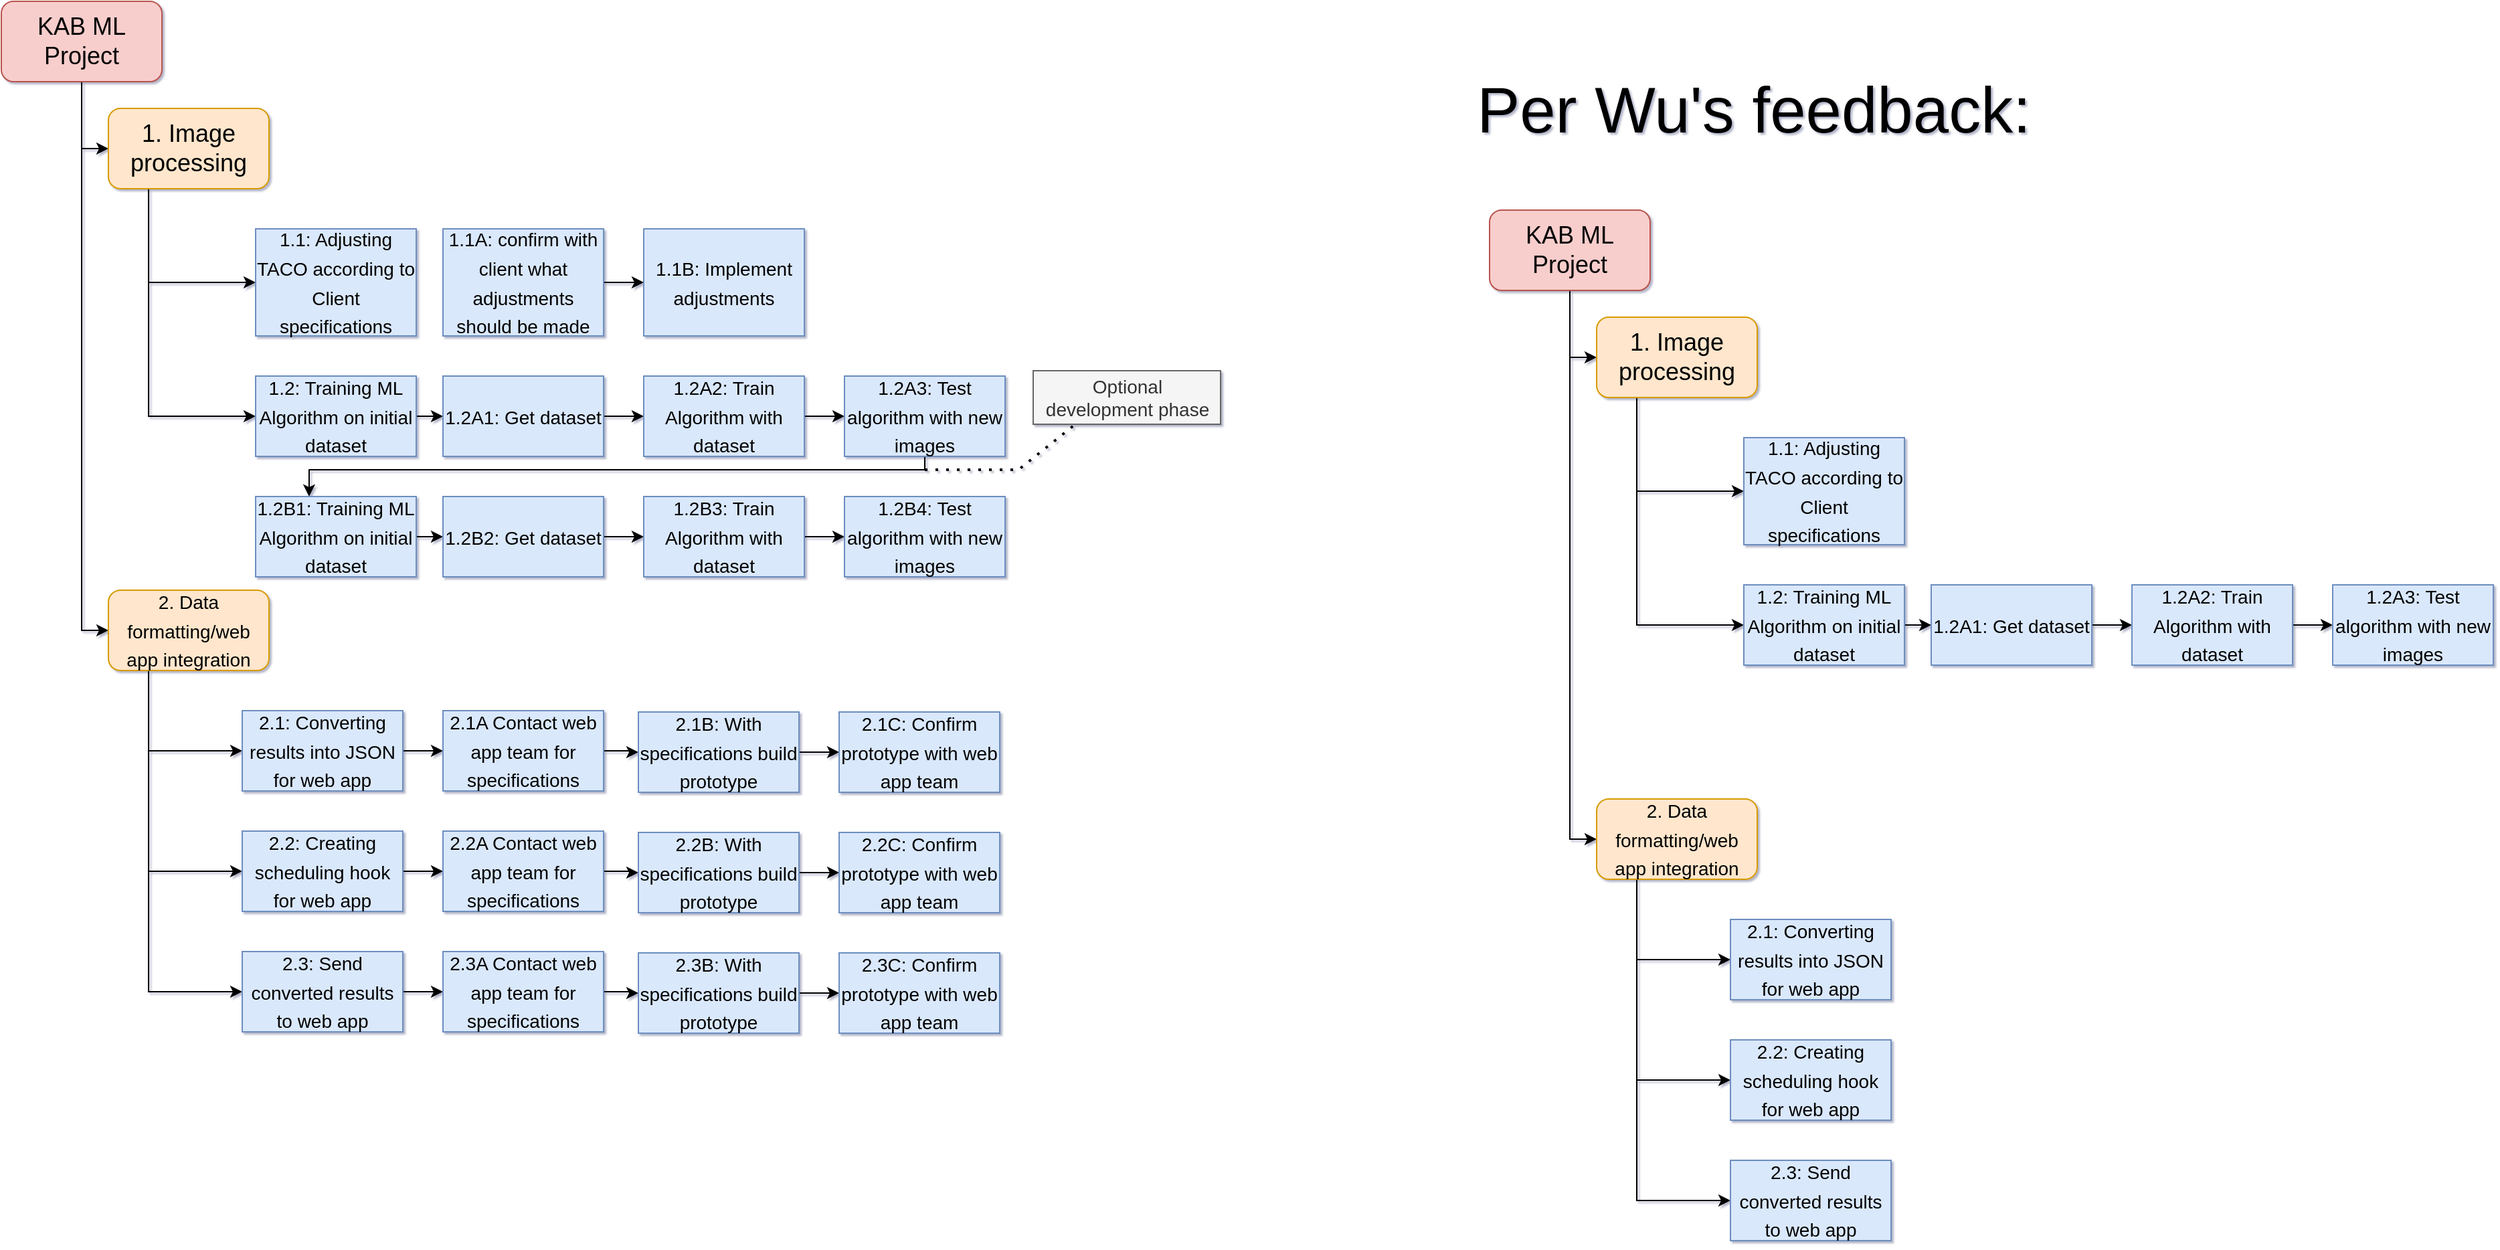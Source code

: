 <mxfile version="16.6.1" type="google"><diagram id="lFP-7ucApNDNPuhjJy6I" name="Page-1"><mxGraphModel dx="2595" dy="1368" grid="0" gridSize="10" guides="0" tooltips="1" connect="1" arrows="1" fold="1" page="1" pageScale="1" pageWidth="850" pageHeight="1100" math="0" shadow="1"><root><mxCell id="0"/><mxCell id="1" parent="0"/><mxCell id="hhsJ45bCcQObdH2uyWww-63" style="edgeStyle=orthogonalEdgeStyle;rounded=0;orthogonalLoop=1;jettySize=auto;html=1;exitX=0.5;exitY=1;exitDx=0;exitDy=0;entryX=0;entryY=0.5;entryDx=0;entryDy=0;fontSize=14;" parent="1" source="adresnkY_EjbHx-HrZLP-7" target="adresnkY_EjbHx-HrZLP-8" edge="1"><mxGeometry relative="1" as="geometry"/></mxCell><mxCell id="hhsJ45bCcQObdH2uyWww-64" style="edgeStyle=orthogonalEdgeStyle;rounded=0;orthogonalLoop=1;jettySize=auto;html=1;exitX=0.5;exitY=1;exitDx=0;exitDy=0;entryX=0;entryY=0.5;entryDx=0;entryDy=0;fontSize=14;" parent="1" source="adresnkY_EjbHx-HrZLP-7" target="adresnkY_EjbHx-HrZLP-12" edge="1"><mxGeometry relative="1" as="geometry"/></mxCell><mxCell id="adresnkY_EjbHx-HrZLP-7" value="KAB ML Project" style="rounded=1;whiteSpace=wrap;html=1;labelBackgroundColor=none;fontSize=18;fillColor=#f8cecc;strokeColor=#b85450;" parent="1" vertex="1"><mxGeometry x="320" y="80" width="120" height="60" as="geometry"/></mxCell><mxCell id="hhsJ45bCcQObdH2uyWww-65" style="edgeStyle=orthogonalEdgeStyle;rounded=0;orthogonalLoop=1;jettySize=auto;html=1;exitX=0.25;exitY=1;exitDx=0;exitDy=0;entryX=0;entryY=0.5;entryDx=0;entryDy=0;fontSize=14;" parent="1" source="adresnkY_EjbHx-HrZLP-8" target="adresnkY_EjbHx-HrZLP-20" edge="1"><mxGeometry relative="1" as="geometry"/></mxCell><mxCell id="hhsJ45bCcQObdH2uyWww-66" style="edgeStyle=orthogonalEdgeStyle;rounded=0;orthogonalLoop=1;jettySize=auto;html=1;exitX=0.25;exitY=1;exitDx=0;exitDy=0;entryX=0;entryY=0.5;entryDx=0;entryDy=0;fontSize=14;" parent="1" source="adresnkY_EjbHx-HrZLP-8" target="adresnkY_EjbHx-HrZLP-24" edge="1"><mxGeometry relative="1" as="geometry"/></mxCell><mxCell id="adresnkY_EjbHx-HrZLP-8" value="1. Image processing" style="rounded=1;whiteSpace=wrap;html=1;labelBackgroundColor=none;fontSize=18;fillColor=#ffe6cc;strokeColor=#d79b00;" parent="1" vertex="1"><mxGeometry x="400" y="160" width="120" height="60" as="geometry"/></mxCell><mxCell id="hhsJ45bCcQObdH2uyWww-8" style="edgeStyle=orthogonalEdgeStyle;rounded=0;orthogonalLoop=1;jettySize=auto;html=1;exitX=0.25;exitY=1;exitDx=0;exitDy=0;entryX=0;entryY=0.5;entryDx=0;entryDy=0;fontSize=14;" parent="1" source="adresnkY_EjbHx-HrZLP-12" target="adresnkY_EjbHx-HrZLP-19" edge="1"><mxGeometry relative="1" as="geometry"/></mxCell><mxCell id="hhsJ45bCcQObdH2uyWww-47" style="edgeStyle=orthogonalEdgeStyle;rounded=0;orthogonalLoop=1;jettySize=auto;html=1;exitX=0.25;exitY=1;exitDx=0;exitDy=0;entryX=0;entryY=0.5;entryDx=0;entryDy=0;fontSize=14;" parent="1" source="adresnkY_EjbHx-HrZLP-12" target="adresnkY_EjbHx-HrZLP-23" edge="1"><mxGeometry relative="1" as="geometry"/></mxCell><mxCell id="hhsJ45bCcQObdH2uyWww-56" style="edgeStyle=orthogonalEdgeStyle;rounded=0;orthogonalLoop=1;jettySize=auto;html=1;exitX=0.25;exitY=1;exitDx=0;exitDy=0;entryX=0;entryY=0.5;entryDx=0;entryDy=0;fontSize=14;" parent="1" source="adresnkY_EjbHx-HrZLP-12" target="hhsJ45bCcQObdH2uyWww-50" edge="1"><mxGeometry relative="1" as="geometry"/></mxCell><mxCell id="adresnkY_EjbHx-HrZLP-12" value="&lt;font style=&quot;font-size: 14px&quot;&gt;2. Data formatting/web app integration&lt;/font&gt;" style="rounded=1;whiteSpace=wrap;html=1;labelBackgroundColor=none;fontSize=18;fillColor=#ffe6cc;strokeColor=#d79b00;" parent="1" vertex="1"><mxGeometry x="400" y="520" width="120" height="60" as="geometry"/></mxCell><mxCell id="hhsJ45bCcQObdH2uyWww-62" style="edgeStyle=orthogonalEdgeStyle;rounded=0;orthogonalLoop=1;jettySize=auto;html=1;exitX=1;exitY=0.5;exitDx=0;exitDy=0;entryX=0;entryY=0.5;entryDx=0;entryDy=0;fontSize=14;" parent="1" source="adresnkY_EjbHx-HrZLP-19" target="hhsJ45bCcQObdH2uyWww-58" edge="1"><mxGeometry relative="1" as="geometry"/></mxCell><mxCell id="adresnkY_EjbHx-HrZLP-19" value="&lt;font style=&quot;font-size: 14px&quot;&gt;2.1: Converting results into JSON for web app&lt;/font&gt;" style="rounded=0;whiteSpace=wrap;html=1;labelBackgroundColor=none;fontSize=18;fillColor=#dae8fc;strokeColor=#6c8ebf;" parent="1" vertex="1"><mxGeometry x="500" y="610" width="120" height="60" as="geometry"/></mxCell><mxCell id="hhsJ45bCcQObdH2uyWww-34" style="edgeStyle=orthogonalEdgeStyle;rounded=0;orthogonalLoop=1;jettySize=auto;html=1;exitX=1;exitY=0.5;exitDx=0;exitDy=0;entryX=0;entryY=0.5;entryDx=0;entryDy=0;fontSize=14;" parent="1" source="adresnkY_EjbHx-HrZLP-20" target="hhsJ45bCcQObdH2uyWww-23" edge="1"><mxGeometry relative="1" as="geometry"/></mxCell><mxCell id="adresnkY_EjbHx-HrZLP-20" value="&lt;font style=&quot;font-size: 14px&quot;&gt;1.2: Training ML Algorithm on initial dataset&lt;/font&gt;" style="rounded=0;whiteSpace=wrap;html=1;labelBackgroundColor=none;fontSize=18;fillColor=#dae8fc;strokeColor=#6c8ebf;" parent="1" vertex="1"><mxGeometry x="510" y="360" width="120" height="60" as="geometry"/></mxCell><mxCell id="hhsJ45bCcQObdH2uyWww-48" style="edgeStyle=orthogonalEdgeStyle;rounded=0;orthogonalLoop=1;jettySize=auto;html=1;exitX=1;exitY=0.5;exitDx=0;exitDy=0;entryX=0;entryY=0.5;entryDx=0;entryDy=0;fontSize=14;" parent="1" source="adresnkY_EjbHx-HrZLP-23" target="hhsJ45bCcQObdH2uyWww-10" edge="1"><mxGeometry relative="1" as="geometry"/></mxCell><mxCell id="adresnkY_EjbHx-HrZLP-23" value="&lt;font style=&quot;font-size: 14px&quot;&gt;2.2: Creating scheduling hook for web app&lt;/font&gt;" style="rounded=0;whiteSpace=wrap;html=1;labelBackgroundColor=none;fontSize=18;fillColor=#dae8fc;strokeColor=#6c8ebf;" parent="1" vertex="1"><mxGeometry x="500" y="700" width="120" height="60" as="geometry"/></mxCell><mxCell id="adresnkY_EjbHx-HrZLP-24" value="&lt;font style=&quot;font-size: 14px&quot;&gt;1.1: Adjusting TACO according to Client specifications&lt;/font&gt;" style="rounded=0;whiteSpace=wrap;html=1;labelBackgroundColor=none;fontSize=18;fillColor=#dae8fc;strokeColor=#6c8ebf;" parent="1" vertex="1"><mxGeometry x="510" y="250" width="120" height="80" as="geometry"/></mxCell><mxCell id="hhsJ45bCcQObdH2uyWww-46" style="edgeStyle=orthogonalEdgeStyle;rounded=0;orthogonalLoop=1;jettySize=auto;html=1;exitX=1;exitY=0.5;exitDx=0;exitDy=0;fontSize=14;" parent="1" source="hhsJ45bCcQObdH2uyWww-10" target="hhsJ45bCcQObdH2uyWww-12" edge="1"><mxGeometry relative="1" as="geometry"/></mxCell><mxCell id="hhsJ45bCcQObdH2uyWww-10" value="&lt;font style=&quot;font-size: 14px&quot;&gt;2.2A Contact web app team for specifications&lt;/font&gt;" style="rounded=0;whiteSpace=wrap;html=1;labelBackgroundColor=none;fontSize=18;fillColor=#dae8fc;strokeColor=#6c8ebf;" parent="1" vertex="1"><mxGeometry x="650" y="700" width="120" height="60" as="geometry"/></mxCell><mxCell id="hhsJ45bCcQObdH2uyWww-15" style="edgeStyle=orthogonalEdgeStyle;rounded=0;orthogonalLoop=1;jettySize=auto;html=1;exitX=1;exitY=0.5;exitDx=0;exitDy=0;fontSize=14;" parent="1" source="hhsJ45bCcQObdH2uyWww-12" target="hhsJ45bCcQObdH2uyWww-14" edge="1"><mxGeometry relative="1" as="geometry"/></mxCell><mxCell id="hhsJ45bCcQObdH2uyWww-12" value="&lt;font style=&quot;font-size: 14px&quot;&gt;2.2B: With specifications build prototype&lt;/font&gt;" style="rounded=0;whiteSpace=wrap;html=1;labelBackgroundColor=none;fontSize=18;fillColor=#dae8fc;strokeColor=#6c8ebf;" parent="1" vertex="1"><mxGeometry x="796" y="701" width="120" height="60" as="geometry"/></mxCell><mxCell id="hhsJ45bCcQObdH2uyWww-14" value="&lt;font style=&quot;font-size: 14px&quot;&gt;2.2C: Confirm prototype with web app team&lt;/font&gt;" style="rounded=0;whiteSpace=wrap;html=1;labelBackgroundColor=none;fontSize=18;fillColor=#dae8fc;strokeColor=#6c8ebf;" parent="1" vertex="1"><mxGeometry x="946" y="701" width="120" height="60" as="geometry"/></mxCell><mxCell id="hhsJ45bCcQObdH2uyWww-22" style="edgeStyle=orthogonalEdgeStyle;rounded=0;orthogonalLoop=1;jettySize=auto;html=1;exitX=1;exitY=0.5;exitDx=0;exitDy=0;entryX=0;entryY=0.5;entryDx=0;entryDy=0;fontSize=14;" parent="1" source="hhsJ45bCcQObdH2uyWww-23" target="hhsJ45bCcQObdH2uyWww-25" edge="1"><mxGeometry relative="1" as="geometry"/></mxCell><mxCell id="hhsJ45bCcQObdH2uyWww-23" value="&lt;span style=&quot;font-size: 14px&quot;&gt;1.2A1: Get dataset&lt;/span&gt;" style="rounded=0;whiteSpace=wrap;html=1;labelBackgroundColor=none;fontSize=18;fillColor=#dae8fc;strokeColor=#6c8ebf;" parent="1" vertex="1"><mxGeometry x="650" y="360" width="120" height="60" as="geometry"/></mxCell><mxCell id="hhsJ45bCcQObdH2uyWww-24" style="edgeStyle=orthogonalEdgeStyle;rounded=0;orthogonalLoop=1;jettySize=auto;html=1;exitX=1;exitY=0.5;exitDx=0;exitDy=0;fontSize=14;" parent="1" source="hhsJ45bCcQObdH2uyWww-25" target="hhsJ45bCcQObdH2uyWww-26" edge="1"><mxGeometry relative="1" as="geometry"/></mxCell><mxCell id="hhsJ45bCcQObdH2uyWww-25" value="&lt;font style=&quot;font-size: 14px&quot;&gt;1.2A2: Train Algorithm with dataset&lt;/font&gt;" style="rounded=0;whiteSpace=wrap;html=1;labelBackgroundColor=none;fontSize=18;fillColor=#dae8fc;strokeColor=#6c8ebf;" parent="1" vertex="1"><mxGeometry x="800" y="360" width="120" height="60" as="geometry"/></mxCell><mxCell id="hhsJ45bCcQObdH2uyWww-43" style="edgeStyle=orthogonalEdgeStyle;rounded=0;orthogonalLoop=1;jettySize=auto;html=1;exitX=0.5;exitY=1;exitDx=0;exitDy=0;entryX=0.333;entryY=0;entryDx=0;entryDy=0;entryPerimeter=0;fontSize=14;" parent="1" source="hhsJ45bCcQObdH2uyWww-26" target="hhsJ45bCcQObdH2uyWww-36" edge="1"><mxGeometry relative="1" as="geometry"><Array as="points"><mxPoint x="1010" y="430"/><mxPoint x="550" y="430"/></Array></mxGeometry></mxCell><mxCell id="hhsJ45bCcQObdH2uyWww-26" value="&lt;font style=&quot;font-size: 14px&quot;&gt;1.2A3: Test algorithm with new images&lt;/font&gt;" style="rounded=0;whiteSpace=wrap;html=1;labelBackgroundColor=none;fontSize=18;fillColor=#dae8fc;strokeColor=#6c8ebf;" parent="1" vertex="1"><mxGeometry x="950" y="360" width="120" height="60" as="geometry"/></mxCell><mxCell id="hhsJ45bCcQObdH2uyWww-35" style="edgeStyle=orthogonalEdgeStyle;rounded=0;orthogonalLoop=1;jettySize=auto;html=1;exitX=1;exitY=0.5;exitDx=0;exitDy=0;entryX=0;entryY=0.5;entryDx=0;entryDy=0;fontSize=14;" parent="1" source="hhsJ45bCcQObdH2uyWww-36" target="hhsJ45bCcQObdH2uyWww-38" edge="1"><mxGeometry relative="1" as="geometry"/></mxCell><mxCell id="hhsJ45bCcQObdH2uyWww-36" value="&lt;font style=&quot;font-size: 14px&quot;&gt;1.2B1: Training ML Algorithm on initial dataset&lt;/font&gt;" style="rounded=0;whiteSpace=wrap;html=1;labelBackgroundColor=none;fontSize=18;fillColor=#dae8fc;strokeColor=#6c8ebf;" parent="1" vertex="1"><mxGeometry x="510" y="450" width="120" height="60" as="geometry"/></mxCell><mxCell id="hhsJ45bCcQObdH2uyWww-37" style="edgeStyle=orthogonalEdgeStyle;rounded=0;orthogonalLoop=1;jettySize=auto;html=1;exitX=1;exitY=0.5;exitDx=0;exitDy=0;entryX=0;entryY=0.5;entryDx=0;entryDy=0;fontSize=14;" parent="1" source="hhsJ45bCcQObdH2uyWww-38" target="hhsJ45bCcQObdH2uyWww-40" edge="1"><mxGeometry relative="1" as="geometry"/></mxCell><mxCell id="hhsJ45bCcQObdH2uyWww-38" value="&lt;span style=&quot;font-size: 14px&quot;&gt;1.2B2: Get dataset&lt;/span&gt;" style="rounded=0;whiteSpace=wrap;html=1;labelBackgroundColor=none;fontSize=18;fillColor=#dae8fc;strokeColor=#6c8ebf;" parent="1" vertex="1"><mxGeometry x="650" y="450" width="120" height="60" as="geometry"/></mxCell><mxCell id="hhsJ45bCcQObdH2uyWww-39" style="edgeStyle=orthogonalEdgeStyle;rounded=0;orthogonalLoop=1;jettySize=auto;html=1;exitX=1;exitY=0.5;exitDx=0;exitDy=0;fontSize=14;" parent="1" source="hhsJ45bCcQObdH2uyWww-40" target="hhsJ45bCcQObdH2uyWww-41" edge="1"><mxGeometry relative="1" as="geometry"/></mxCell><mxCell id="hhsJ45bCcQObdH2uyWww-40" value="&lt;font style=&quot;font-size: 14px&quot;&gt;1.2B3: Train Algorithm with dataset&lt;/font&gt;" style="rounded=0;whiteSpace=wrap;html=1;labelBackgroundColor=none;fontSize=18;fillColor=#dae8fc;strokeColor=#6c8ebf;" parent="1" vertex="1"><mxGeometry x="800" y="450" width="120" height="60" as="geometry"/></mxCell><mxCell id="hhsJ45bCcQObdH2uyWww-41" value="&lt;font style=&quot;font-size: 14px&quot;&gt;1.2B4: Test algorithm with new images&lt;/font&gt;" style="rounded=0;whiteSpace=wrap;html=1;labelBackgroundColor=none;fontSize=18;fillColor=#dae8fc;strokeColor=#6c8ebf;" parent="1" vertex="1"><mxGeometry x="950" y="450" width="120" height="60" as="geometry"/></mxCell><mxCell id="hhsJ45bCcQObdH2uyWww-49" style="edgeStyle=orthogonalEdgeStyle;rounded=0;orthogonalLoop=1;jettySize=auto;html=1;exitX=1;exitY=0.5;exitDx=0;exitDy=0;entryX=0;entryY=0.5;entryDx=0;entryDy=0;fontSize=14;" parent="1" source="hhsJ45bCcQObdH2uyWww-50" target="hhsJ45bCcQObdH2uyWww-52" edge="1"><mxGeometry relative="1" as="geometry"/></mxCell><mxCell id="hhsJ45bCcQObdH2uyWww-50" value="&lt;font style=&quot;font-size: 14px&quot;&gt;2.3: Send converted results to web app&lt;/font&gt;" style="rounded=0;whiteSpace=wrap;html=1;labelBackgroundColor=none;fontSize=18;fillColor=#dae8fc;strokeColor=#6c8ebf;" parent="1" vertex="1"><mxGeometry x="500" y="790" width="120" height="60" as="geometry"/></mxCell><mxCell id="hhsJ45bCcQObdH2uyWww-51" style="edgeStyle=orthogonalEdgeStyle;rounded=0;orthogonalLoop=1;jettySize=auto;html=1;exitX=1;exitY=0.5;exitDx=0;exitDy=0;fontSize=14;" parent="1" source="hhsJ45bCcQObdH2uyWww-52" target="hhsJ45bCcQObdH2uyWww-54" edge="1"><mxGeometry relative="1" as="geometry"/></mxCell><mxCell id="hhsJ45bCcQObdH2uyWww-52" value="&lt;font style=&quot;font-size: 14px&quot;&gt;2.3A Contact web app team for specifications&lt;/font&gt;" style="rounded=0;whiteSpace=wrap;html=1;labelBackgroundColor=none;fontSize=18;fillColor=#dae8fc;strokeColor=#6c8ebf;" parent="1" vertex="1"><mxGeometry x="650" y="790" width="120" height="60" as="geometry"/></mxCell><mxCell id="hhsJ45bCcQObdH2uyWww-53" style="edgeStyle=orthogonalEdgeStyle;rounded=0;orthogonalLoop=1;jettySize=auto;html=1;exitX=1;exitY=0.5;exitDx=0;exitDy=0;fontSize=14;" parent="1" source="hhsJ45bCcQObdH2uyWww-54" target="hhsJ45bCcQObdH2uyWww-55" edge="1"><mxGeometry relative="1" as="geometry"/></mxCell><mxCell id="hhsJ45bCcQObdH2uyWww-54" value="&lt;font style=&quot;font-size: 14px&quot;&gt;2.3B: With specifications build prototype&lt;/font&gt;" style="rounded=0;whiteSpace=wrap;html=1;labelBackgroundColor=none;fontSize=18;fillColor=#dae8fc;strokeColor=#6c8ebf;" parent="1" vertex="1"><mxGeometry x="796" y="791" width="120" height="60" as="geometry"/></mxCell><mxCell id="hhsJ45bCcQObdH2uyWww-55" value="&lt;font style=&quot;font-size: 14px&quot;&gt;2.3C: Confirm prototype with web app team&lt;/font&gt;" style="rounded=0;whiteSpace=wrap;html=1;labelBackgroundColor=none;fontSize=18;fillColor=#dae8fc;strokeColor=#6c8ebf;" parent="1" vertex="1"><mxGeometry x="946" y="791" width="120" height="60" as="geometry"/></mxCell><mxCell id="hhsJ45bCcQObdH2uyWww-57" style="edgeStyle=orthogonalEdgeStyle;rounded=0;orthogonalLoop=1;jettySize=auto;html=1;exitX=1;exitY=0.5;exitDx=0;exitDy=0;fontSize=14;" parent="1" source="hhsJ45bCcQObdH2uyWww-58" target="hhsJ45bCcQObdH2uyWww-60" edge="1"><mxGeometry relative="1" as="geometry"/></mxCell><mxCell id="hhsJ45bCcQObdH2uyWww-58" value="&lt;font style=&quot;font-size: 14px&quot;&gt;2.1A Contact web app team for specifications&lt;/font&gt;" style="rounded=0;whiteSpace=wrap;html=1;labelBackgroundColor=none;fontSize=18;fillColor=#dae8fc;strokeColor=#6c8ebf;" parent="1" vertex="1"><mxGeometry x="650" y="610" width="120" height="60" as="geometry"/></mxCell><mxCell id="hhsJ45bCcQObdH2uyWww-59" style="edgeStyle=orthogonalEdgeStyle;rounded=0;orthogonalLoop=1;jettySize=auto;html=1;exitX=1;exitY=0.5;exitDx=0;exitDy=0;fontSize=14;" parent="1" source="hhsJ45bCcQObdH2uyWww-60" target="hhsJ45bCcQObdH2uyWww-61" edge="1"><mxGeometry relative="1" as="geometry"/></mxCell><mxCell id="hhsJ45bCcQObdH2uyWww-60" value="&lt;font style=&quot;font-size: 14px&quot;&gt;2.1B: With specifications build prototype&lt;/font&gt;" style="rounded=0;whiteSpace=wrap;html=1;labelBackgroundColor=none;fontSize=18;fillColor=#dae8fc;strokeColor=#6c8ebf;" parent="1" vertex="1"><mxGeometry x="796" y="611" width="120" height="60" as="geometry"/></mxCell><mxCell id="hhsJ45bCcQObdH2uyWww-61" value="&lt;font style=&quot;font-size: 14px&quot;&gt;2.1C: Confirm prototype with web app team&lt;/font&gt;" style="rounded=0;whiteSpace=wrap;html=1;labelBackgroundColor=none;fontSize=18;fillColor=#dae8fc;strokeColor=#6c8ebf;" parent="1" vertex="1"><mxGeometry x="946" y="611" width="120" height="60" as="geometry"/></mxCell><mxCell id="hhsJ45bCcQObdH2uyWww-68" value="" style="endArrow=none;dashed=1;html=1;dashPattern=1 3;strokeWidth=2;rounded=0;fontSize=14;" parent="1" edge="1"><mxGeometry width="50" height="50" relative="1" as="geometry"><mxPoint x="1010" y="430" as="sourcePoint"/><mxPoint x="1130" y="390" as="targetPoint"/><Array as="points"><mxPoint x="1080" y="430"/></Array></mxGeometry></mxCell><mxCell id="hhsJ45bCcQObdH2uyWww-70" value="Optional &lt;br&gt;development phase" style="text;html=1;align=center;verticalAlign=middle;resizable=0;points=[];autosize=1;strokeColor=#666666;fillColor=#f5f5f5;fontSize=14;fontColor=#333333;" parent="1" vertex="1"><mxGeometry x="1091" y="356" width="140" height="40" as="geometry"/></mxCell><mxCell id="hhsJ45bCcQObdH2uyWww-71" style="edgeStyle=orthogonalEdgeStyle;rounded=0;orthogonalLoop=1;jettySize=auto;html=1;exitX=1;exitY=0.5;exitDx=0;exitDy=0;entryX=0;entryY=0.5;entryDx=0;entryDy=0;fontSize=14;" parent="1" source="hhsJ45bCcQObdH2uyWww-72" target="hhsJ45bCcQObdH2uyWww-73" edge="1"><mxGeometry relative="1" as="geometry"/></mxCell><mxCell id="hhsJ45bCcQObdH2uyWww-72" value="&lt;span style=&quot;font-size: 14px&quot;&gt;1.1A: confirm with client what adjustments should be made&lt;/span&gt;" style="rounded=0;whiteSpace=wrap;html=1;labelBackgroundColor=none;fontSize=18;fillColor=#dae8fc;strokeColor=#6c8ebf;" parent="1" vertex="1"><mxGeometry x="650" y="250" width="120" height="80" as="geometry"/></mxCell><mxCell id="hhsJ45bCcQObdH2uyWww-73" value="&lt;font style=&quot;font-size: 14px&quot;&gt;1.1B: Implement adjustments&lt;/font&gt;" style="rounded=0;whiteSpace=wrap;html=1;labelBackgroundColor=none;fontSize=18;fillColor=#dae8fc;strokeColor=#6c8ebf;" parent="1" vertex="1"><mxGeometry x="800" y="250" width="120" height="80" as="geometry"/></mxCell><mxCell id="uE1i8hk_JE01mZUyNgZ4-1" style="edgeStyle=orthogonalEdgeStyle;rounded=0;orthogonalLoop=1;jettySize=auto;html=1;exitX=0.5;exitY=1;exitDx=0;exitDy=0;entryX=0;entryY=0.5;entryDx=0;entryDy=0;fontSize=14;" edge="1" parent="1" source="uE1i8hk_JE01mZUyNgZ4-3" target="uE1i8hk_JE01mZUyNgZ4-6"><mxGeometry relative="1" as="geometry"/></mxCell><mxCell id="uE1i8hk_JE01mZUyNgZ4-2" style="edgeStyle=orthogonalEdgeStyle;rounded=0;orthogonalLoop=1;jettySize=auto;html=1;exitX=0.5;exitY=1;exitDx=0;exitDy=0;entryX=0;entryY=0.5;entryDx=0;entryDy=0;fontSize=14;" edge="1" parent="1" source="uE1i8hk_JE01mZUyNgZ4-3" target="uE1i8hk_JE01mZUyNgZ4-10"><mxGeometry relative="1" as="geometry"/></mxCell><mxCell id="uE1i8hk_JE01mZUyNgZ4-3" value="KAB ML Project" style="rounded=1;whiteSpace=wrap;html=1;labelBackgroundColor=none;fontSize=18;fillColor=#f8cecc;strokeColor=#b85450;" vertex="1" parent="1"><mxGeometry x="1432" y="236" width="120" height="60" as="geometry"/></mxCell><mxCell id="uE1i8hk_JE01mZUyNgZ4-4" style="edgeStyle=orthogonalEdgeStyle;rounded=0;orthogonalLoop=1;jettySize=auto;html=1;exitX=0.25;exitY=1;exitDx=0;exitDy=0;entryX=0;entryY=0.5;entryDx=0;entryDy=0;fontSize=14;" edge="1" parent="1" source="uE1i8hk_JE01mZUyNgZ4-6" target="uE1i8hk_JE01mZUyNgZ4-14"><mxGeometry relative="1" as="geometry"/></mxCell><mxCell id="uE1i8hk_JE01mZUyNgZ4-5" style="edgeStyle=orthogonalEdgeStyle;rounded=0;orthogonalLoop=1;jettySize=auto;html=1;exitX=0.25;exitY=1;exitDx=0;exitDy=0;entryX=0;entryY=0.5;entryDx=0;entryDy=0;fontSize=14;" edge="1" parent="1" source="uE1i8hk_JE01mZUyNgZ4-6" target="uE1i8hk_JE01mZUyNgZ4-17"><mxGeometry relative="1" as="geometry"/></mxCell><mxCell id="uE1i8hk_JE01mZUyNgZ4-6" value="1. Image processing" style="rounded=1;whiteSpace=wrap;html=1;labelBackgroundColor=none;fontSize=18;fillColor=#ffe6cc;strokeColor=#d79b00;" vertex="1" parent="1"><mxGeometry x="1512" y="316" width="120" height="60" as="geometry"/></mxCell><mxCell id="uE1i8hk_JE01mZUyNgZ4-7" style="edgeStyle=orthogonalEdgeStyle;rounded=0;orthogonalLoop=1;jettySize=auto;html=1;exitX=0.25;exitY=1;exitDx=0;exitDy=0;entryX=0;entryY=0.5;entryDx=0;entryDy=0;fontSize=14;" edge="1" parent="1" source="uE1i8hk_JE01mZUyNgZ4-10" target="uE1i8hk_JE01mZUyNgZ4-12"><mxGeometry relative="1" as="geometry"/></mxCell><mxCell id="uE1i8hk_JE01mZUyNgZ4-8" style="edgeStyle=orthogonalEdgeStyle;rounded=0;orthogonalLoop=1;jettySize=auto;html=1;exitX=0.25;exitY=1;exitDx=0;exitDy=0;entryX=0;entryY=0.5;entryDx=0;entryDy=0;fontSize=14;" edge="1" parent="1" source="uE1i8hk_JE01mZUyNgZ4-10" target="uE1i8hk_JE01mZUyNgZ4-16"><mxGeometry relative="1" as="geometry"/></mxCell><mxCell id="uE1i8hk_JE01mZUyNgZ4-9" style="edgeStyle=orthogonalEdgeStyle;rounded=0;orthogonalLoop=1;jettySize=auto;html=1;exitX=0.25;exitY=1;exitDx=0;exitDy=0;entryX=0;entryY=0.5;entryDx=0;entryDy=0;fontSize=14;" edge="1" parent="1" source="uE1i8hk_JE01mZUyNgZ4-10" target="uE1i8hk_JE01mZUyNgZ4-37"><mxGeometry relative="1" as="geometry"/></mxCell><mxCell id="uE1i8hk_JE01mZUyNgZ4-10" value="&lt;font style=&quot;font-size: 14px&quot;&gt;2. Data formatting/web app integration&lt;/font&gt;" style="rounded=1;whiteSpace=wrap;html=1;labelBackgroundColor=none;fontSize=18;fillColor=#ffe6cc;strokeColor=#d79b00;" vertex="1" parent="1"><mxGeometry x="1512" y="676" width="120" height="60" as="geometry"/></mxCell><mxCell id="uE1i8hk_JE01mZUyNgZ4-12" value="&lt;font style=&quot;font-size: 14px&quot;&gt;2.1: Converting results into JSON for web app&lt;/font&gt;" style="rounded=0;whiteSpace=wrap;html=1;labelBackgroundColor=none;fontSize=18;fillColor=#dae8fc;strokeColor=#6c8ebf;" vertex="1" parent="1"><mxGeometry x="1612" y="766" width="120" height="60" as="geometry"/></mxCell><mxCell id="uE1i8hk_JE01mZUyNgZ4-13" style="edgeStyle=orthogonalEdgeStyle;rounded=0;orthogonalLoop=1;jettySize=auto;html=1;exitX=1;exitY=0.5;exitDx=0;exitDy=0;entryX=0;entryY=0.5;entryDx=0;entryDy=0;fontSize=14;" edge="1" parent="1" source="uE1i8hk_JE01mZUyNgZ4-14" target="uE1i8hk_JE01mZUyNgZ4-24"><mxGeometry relative="1" as="geometry"/></mxCell><mxCell id="uE1i8hk_JE01mZUyNgZ4-14" value="&lt;font style=&quot;font-size: 14px&quot;&gt;1.2: Training ML Algorithm on initial dataset&lt;/font&gt;" style="rounded=0;whiteSpace=wrap;html=1;labelBackgroundColor=none;fontSize=18;fillColor=#dae8fc;strokeColor=#6c8ebf;" vertex="1" parent="1"><mxGeometry x="1622" y="516" width="120" height="60" as="geometry"/></mxCell><mxCell id="uE1i8hk_JE01mZUyNgZ4-16" value="&lt;font style=&quot;font-size: 14px&quot;&gt;2.2: Creating scheduling hook for web app&lt;/font&gt;" style="rounded=0;whiteSpace=wrap;html=1;labelBackgroundColor=none;fontSize=18;fillColor=#dae8fc;strokeColor=#6c8ebf;" vertex="1" parent="1"><mxGeometry x="1612" y="856" width="120" height="60" as="geometry"/></mxCell><mxCell id="uE1i8hk_JE01mZUyNgZ4-17" value="&lt;font style=&quot;font-size: 14px&quot;&gt;1.1: Adjusting TACO according to Client specifications&lt;/font&gt;" style="rounded=0;whiteSpace=wrap;html=1;labelBackgroundColor=none;fontSize=18;fillColor=#dae8fc;strokeColor=#6c8ebf;" vertex="1" parent="1"><mxGeometry x="1622" y="406" width="120" height="80" as="geometry"/></mxCell><mxCell id="uE1i8hk_JE01mZUyNgZ4-23" style="edgeStyle=orthogonalEdgeStyle;rounded=0;orthogonalLoop=1;jettySize=auto;html=1;exitX=1;exitY=0.5;exitDx=0;exitDy=0;entryX=0;entryY=0.5;entryDx=0;entryDy=0;fontSize=14;" edge="1" parent="1" source="uE1i8hk_JE01mZUyNgZ4-24" target="uE1i8hk_JE01mZUyNgZ4-26"><mxGeometry relative="1" as="geometry"/></mxCell><mxCell id="uE1i8hk_JE01mZUyNgZ4-24" value="&lt;span style=&quot;font-size: 14px&quot;&gt;1.2A1: Get dataset&lt;/span&gt;" style="rounded=0;whiteSpace=wrap;html=1;labelBackgroundColor=none;fontSize=18;fillColor=#dae8fc;strokeColor=#6c8ebf;" vertex="1" parent="1"><mxGeometry x="1762" y="516" width="120" height="60" as="geometry"/></mxCell><mxCell id="uE1i8hk_JE01mZUyNgZ4-25" style="edgeStyle=orthogonalEdgeStyle;rounded=0;orthogonalLoop=1;jettySize=auto;html=1;exitX=1;exitY=0.5;exitDx=0;exitDy=0;fontSize=14;" edge="1" parent="1" source="uE1i8hk_JE01mZUyNgZ4-26" target="uE1i8hk_JE01mZUyNgZ4-28"><mxGeometry relative="1" as="geometry"/></mxCell><mxCell id="uE1i8hk_JE01mZUyNgZ4-26" value="&lt;font style=&quot;font-size: 14px&quot;&gt;1.2A2: Train Algorithm with dataset&lt;/font&gt;" style="rounded=0;whiteSpace=wrap;html=1;labelBackgroundColor=none;fontSize=18;fillColor=#dae8fc;strokeColor=#6c8ebf;" vertex="1" parent="1"><mxGeometry x="1912" y="516" width="120" height="60" as="geometry"/></mxCell><mxCell id="uE1i8hk_JE01mZUyNgZ4-28" value="&lt;font style=&quot;font-size: 14px&quot;&gt;1.2A3: Test algorithm with new images&lt;/font&gt;" style="rounded=0;whiteSpace=wrap;html=1;labelBackgroundColor=none;fontSize=18;fillColor=#dae8fc;strokeColor=#6c8ebf;" vertex="1" parent="1"><mxGeometry x="2062" y="516" width="120" height="60" as="geometry"/></mxCell><mxCell id="uE1i8hk_JE01mZUyNgZ4-37" value="&lt;font style=&quot;font-size: 14px&quot;&gt;2.3: Send converted results to web app&lt;/font&gt;" style="rounded=0;whiteSpace=wrap;html=1;labelBackgroundColor=none;fontSize=18;fillColor=#dae8fc;strokeColor=#6c8ebf;" vertex="1" parent="1"><mxGeometry x="1612" y="946" width="120" height="60" as="geometry"/></mxCell><mxCell id="uE1i8hk_JE01mZUyNgZ4-53" value="&lt;font style=&quot;font-size: 48px&quot;&gt;Per Wu's feedback:&lt;/font&gt;" style="text;html=1;align=center;verticalAlign=middle;resizable=0;points=[];autosize=1;strokeColor=none;fillColor=none;" vertex="1" parent="1"><mxGeometry x="1417" y="146" width="424" height="30" as="geometry"/></mxCell></root></mxGraphModel></diagram></mxfile>